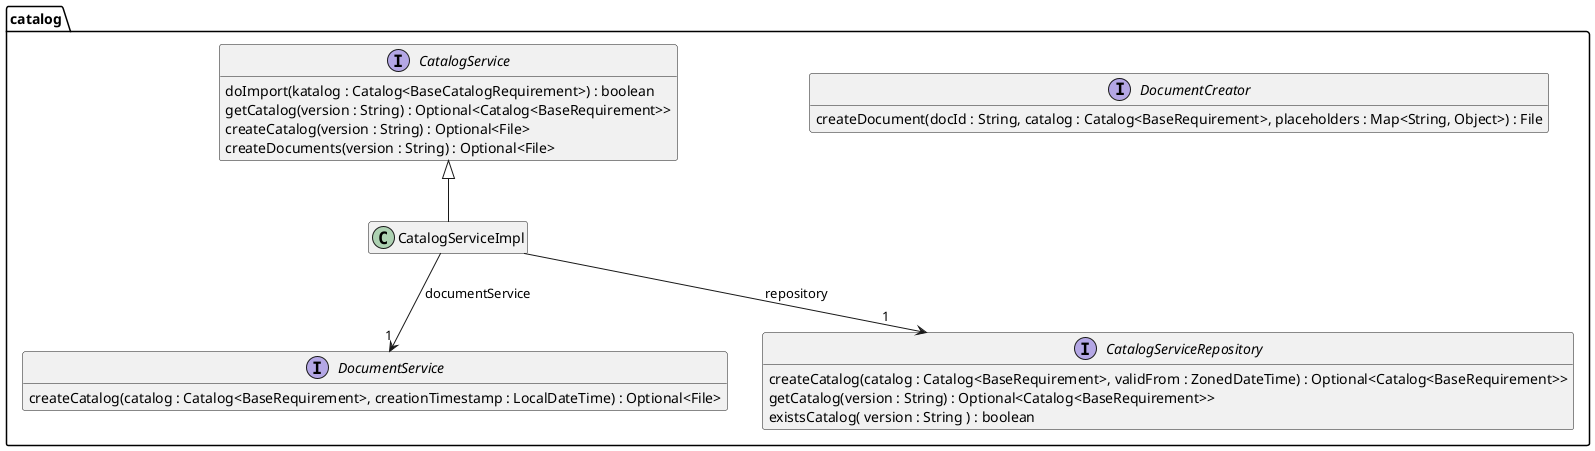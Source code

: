 @startuml Ebene3.png
hide empty members

package catalog {

    interface DocumentCreator {
        createDocument(docId : String, catalog : Catalog<BaseRequirement>, placeholders : Map<String, Object>) : File
    }

    interface DocumentService {
        createCatalog(catalog : Catalog<BaseRequirement>, creationTimestamp : LocalDateTime) : Optional<File>
    }

    interface CatalogService {
        doImport(katalog : Catalog<BaseCatalogRequirement>) : boolean
        getCatalog(version : String) : Optional<Catalog<BaseRequirement>>
        createCatalog(version : String) : Optional<File>
        createDocuments(version : String) : Optional<File>
    }

    interface CatalogServiceRepository {
        createCatalog(catalog : Catalog<BaseRequirement>, validFrom : ZonedDateTime) : Optional<Catalog<BaseRequirement>>
        getCatalog(version : String) : Optional<Catalog<BaseRequirement>>
        existsCatalog( version : String ) : boolean
    }

    class CatalogServiceImpl {
    }
    CatalogService <|-- CatalogServiceImpl
    CatalogServiceImpl --> "1" CatalogServiceRepository : repository
    CatalogServiceImpl --> "1" DocumentService : documentService

}
@enduml